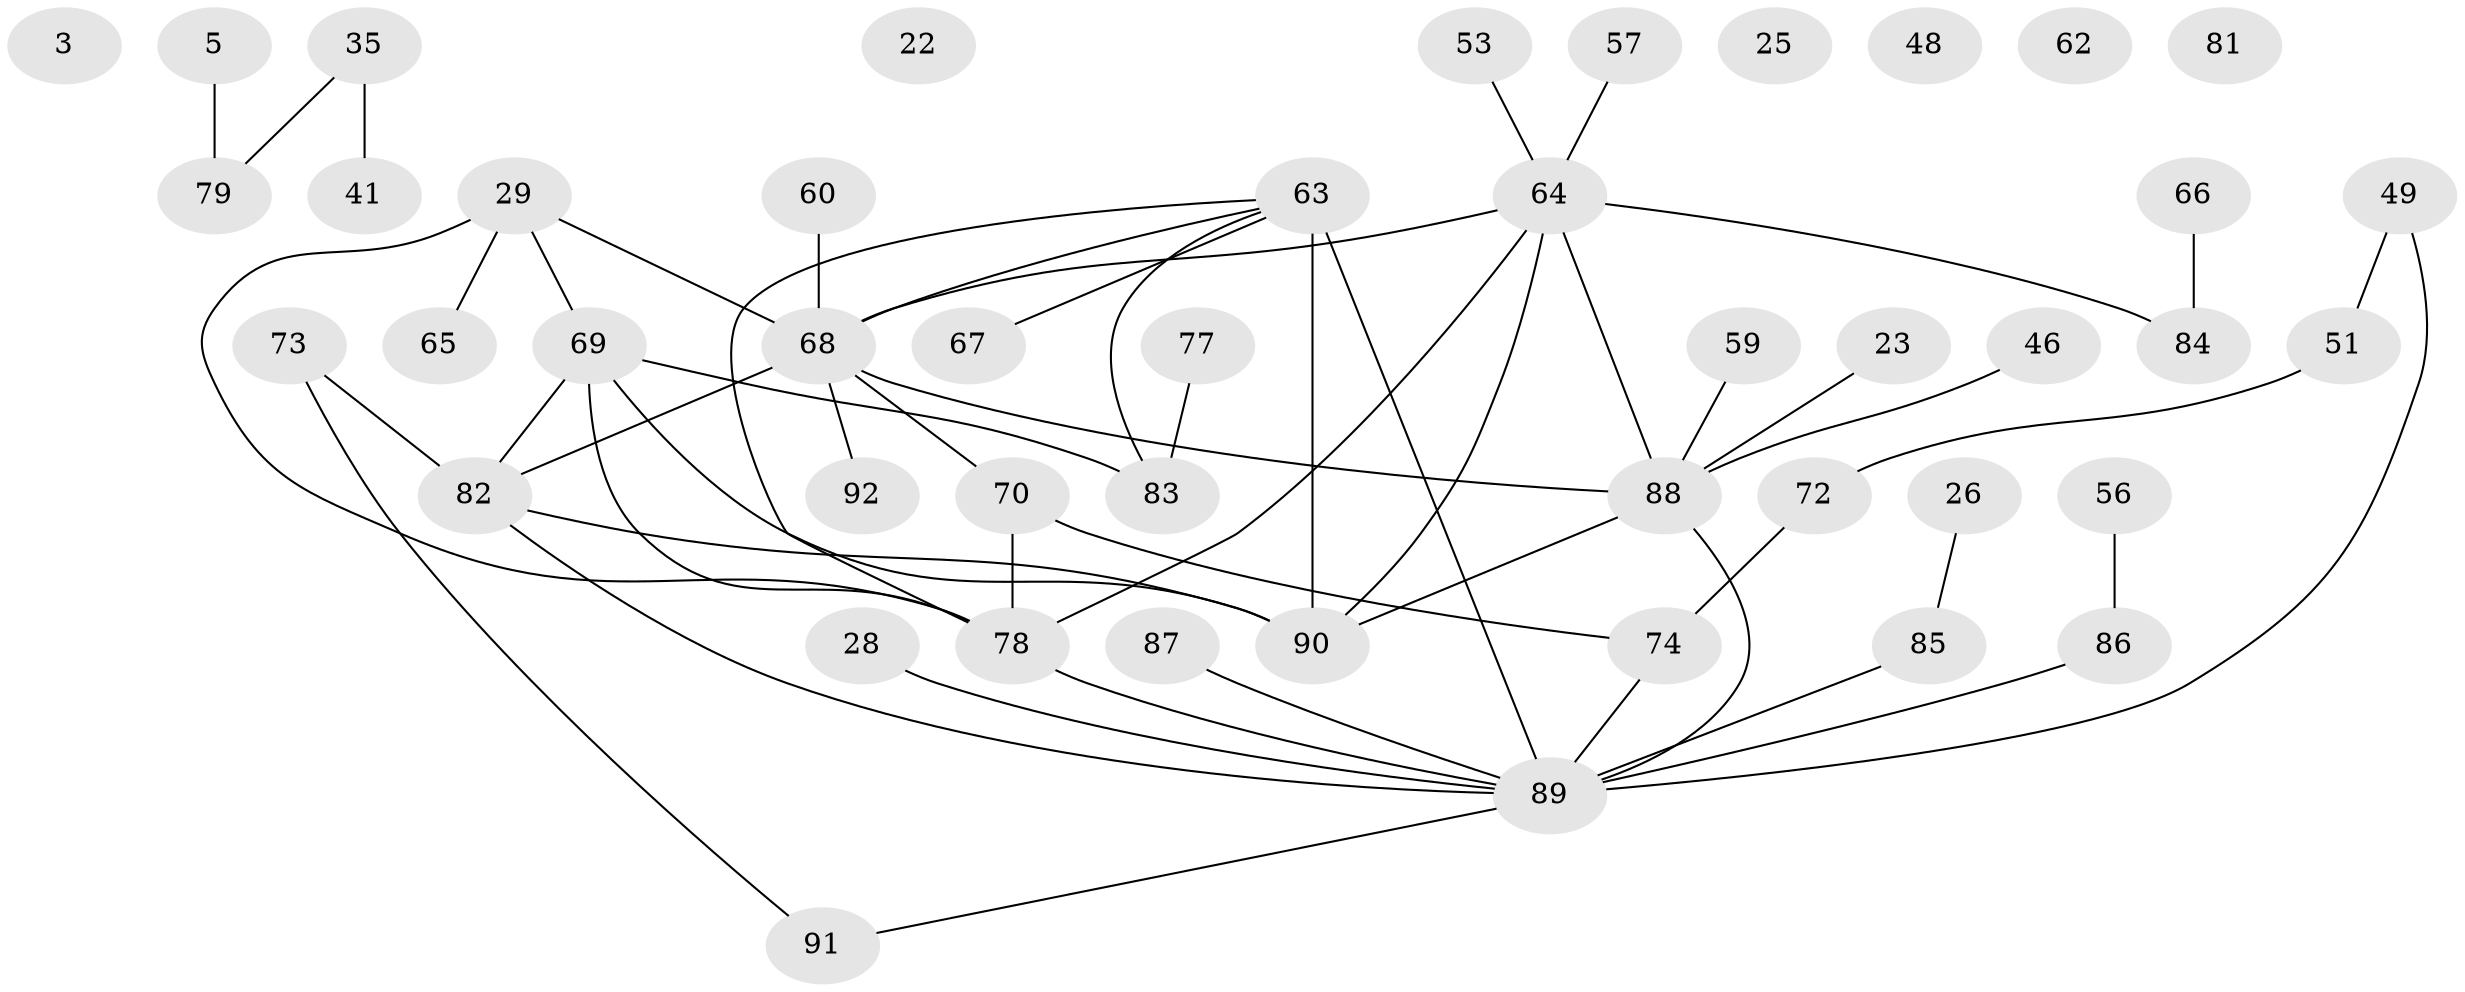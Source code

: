 // original degree distribution, {3: 0.18478260869565216, 4: 0.09782608695652174, 0: 0.06521739130434782, 1: 0.22826086956521738, 2: 0.29347826086956524, 7: 0.010869565217391304, 5: 0.09782608695652174, 6: 0.021739130434782608}
// Generated by graph-tools (version 1.1) at 2025/40/03/09/25 04:40:05]
// undirected, 46 vertices, 55 edges
graph export_dot {
graph [start="1"]
  node [color=gray90,style=filled];
  3;
  5;
  22;
  23 [super="+6"];
  25;
  26;
  28;
  29;
  35;
  41;
  46;
  48;
  49 [super="+4"];
  51;
  53;
  56;
  57;
  59;
  60;
  62;
  63 [super="+47+12"];
  64 [super="+1+58"];
  65;
  66;
  67;
  68 [super="+16+37+54"];
  69 [super="+33"];
  70 [super="+7+36"];
  72;
  73 [super="+27"];
  74 [super="+24"];
  77;
  78 [super="+50+61"];
  79;
  81;
  82 [super="+34"];
  83;
  84;
  85;
  86;
  87;
  88 [super="+13+52+10"];
  89 [super="+44+45+80"];
  90 [super="+76"];
  91;
  92;
  5 -- 79;
  23 -- 88 [weight=3];
  26 -- 85;
  28 -- 89;
  29 -- 65;
  29 -- 68;
  29 -- 69;
  29 -- 78;
  35 -- 41;
  35 -- 79;
  46 -- 88;
  49 -- 51;
  49 -- 89;
  51 -- 72;
  53 -- 64;
  56 -- 86;
  57 -- 64;
  59 -- 88;
  60 -- 68;
  63 -- 68 [weight=2];
  63 -- 90 [weight=3];
  63 -- 67;
  63 -- 83;
  63 -- 89 [weight=3];
  63 -- 78;
  64 -- 84;
  64 -- 68;
  64 -- 90 [weight=2];
  64 -- 88;
  64 -- 78 [weight=2];
  66 -- 84;
  68 -- 70;
  68 -- 82;
  68 -- 88 [weight=3];
  68 -- 92;
  69 -- 83;
  69 -- 90 [weight=2];
  69 -- 82;
  69 -- 78;
  70 -- 74;
  70 -- 78;
  72 -- 74;
  73 -- 91;
  73 -- 82;
  74 -- 89;
  77 -- 83;
  78 -- 89;
  82 -- 89;
  82 -- 90;
  85 -- 89;
  86 -- 89;
  87 -- 89;
  88 -- 89;
  88 -- 90;
  89 -- 91;
}
